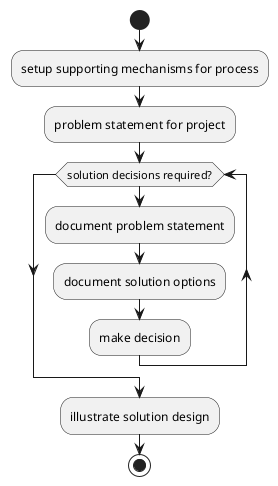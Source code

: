 @startuml

start

:setup supporting mechanisms for process;
:problem statement for project;

while (solution decisions required?)
  :document problem statement;
  :document solution options;
  :make decision;
endwhile

:illustrate solution design;

stop

@enduml

